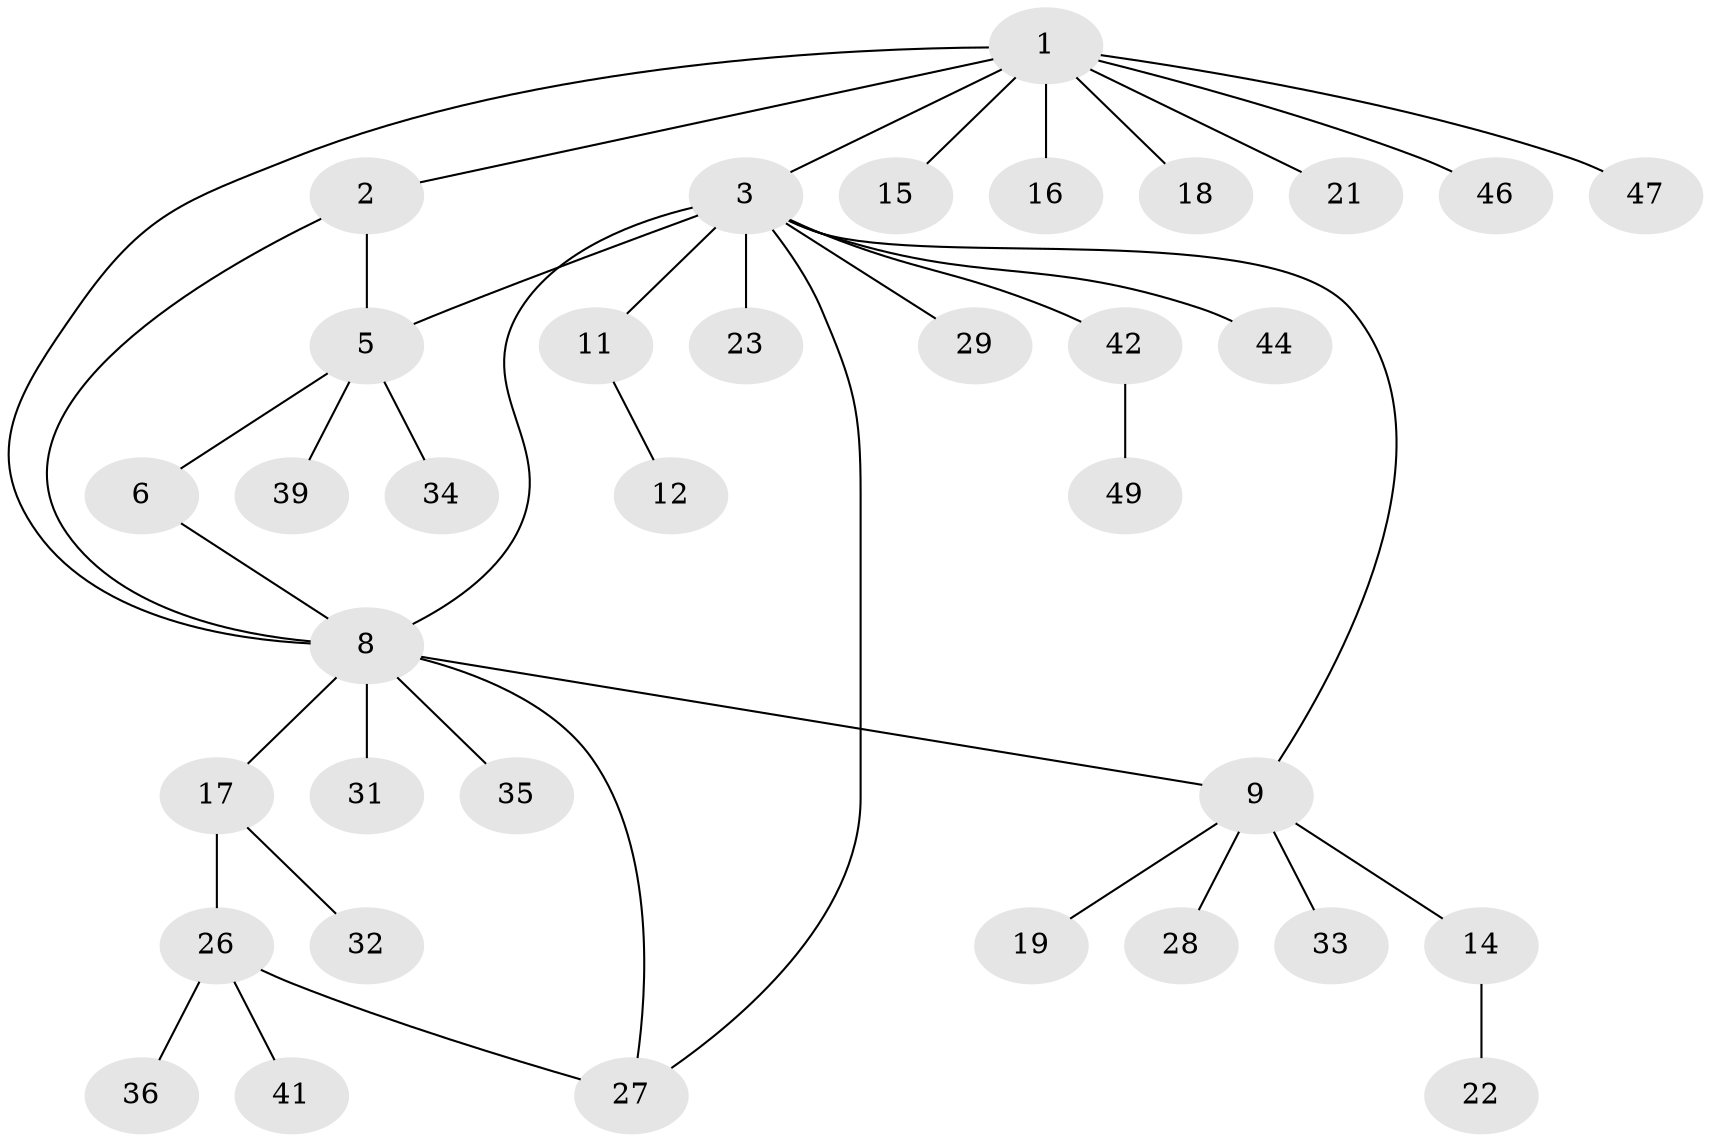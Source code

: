 // original degree distribution, {10: 0.02040816326530612, 3: 0.1836734693877551, 5: 0.04081632653061224, 7: 0.02040816326530612, 6: 0.061224489795918366, 1: 0.5306122448979592, 2: 0.14285714285714285}
// Generated by graph-tools (version 1.1) at 2025/42/03/06/25 10:42:15]
// undirected, 35 vertices, 41 edges
graph export_dot {
graph [start="1"]
  node [color=gray90,style=filled];
  1 [super="+30"];
  2 [super="+7"];
  3 [super="+4"];
  5 [super="+13"];
  6 [super="+25"];
  8 [super="+10"];
  9 [super="+20"];
  11 [super="+24"];
  12;
  14 [super="+43"];
  15 [super="+38"];
  16;
  17;
  18 [super="+48"];
  19;
  21 [super="+37"];
  22;
  23 [super="+45"];
  26 [super="+40"];
  27;
  28;
  29;
  31;
  32;
  33;
  34;
  35;
  36;
  39;
  41;
  42;
  44;
  46;
  47;
  49;
  1 -- 2;
  1 -- 15;
  1 -- 16;
  1 -- 18;
  1 -- 21;
  1 -- 46;
  1 -- 47;
  1 -- 8;
  1 -- 3;
  2 -- 5 [weight=2];
  2 -- 8;
  3 -- 5;
  3 -- 9;
  3 -- 27;
  3 -- 44;
  3 -- 23;
  3 -- 8;
  3 -- 42;
  3 -- 11;
  3 -- 29;
  5 -- 6;
  5 -- 39;
  5 -- 34;
  6 -- 8;
  8 -- 17;
  8 -- 35;
  8 -- 9;
  8 -- 27;
  8 -- 31;
  9 -- 14;
  9 -- 19;
  9 -- 28;
  9 -- 33;
  11 -- 12;
  14 -- 22;
  17 -- 26;
  17 -- 32;
  26 -- 36;
  26 -- 41;
  26 -- 27;
  42 -- 49;
}
